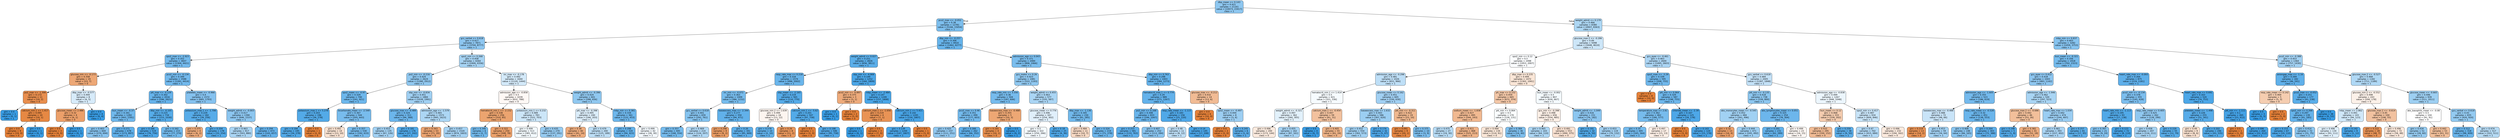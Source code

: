 digraph Tree {
node [shape=box, style="filled, rounded", color="black", fontname="helvetica"] ;
edge [fontname="helvetica"] ;
0 [label="dbp_mean <= 0.143\ngini = 0.421\nsamples = 21161\nvalue = [10073, 23417]\nclass = 1", fillcolor="#8ec7f0"] ;
1 [label="pco2_max <= -0.052\ngini = 0.38\nsamples = 12781\nvalue = [5166, 15054]\nclass = 1", fillcolor="#7dbfee"] ;
0 -> 1 [labeldistance=2.5, labelangle=45, headlabel="True"] ;
2 [label="gcs_verbal <= 0.618\ngini = 0.417\nsamples = 7871\nvalue = [3704, 8777]\nclass = 1", fillcolor="#8dc6f0"] ;
1 -> 2 ;
3 [label="spo2_max <= -2.923\ngini = 0.352\nsamples = 3607\nvalue = [1304, 4421]\nclass = 1", fillcolor="#73baed"] ;
2 -> 3 ;
4 [label="glucose_min <= -0.173\ngini = 0.358\nsamples = 19\nvalue = [23, 7]\nclass = 0", fillcolor="#eda775"] ;
3 -> 4 ;
5 [label="po2_max <= -1.306\ngini = 0.172\nsamples = 11\nvalue = [19, 2]\nclass = 0", fillcolor="#e88e4e"] ;
4 -> 5 ;
6 [label="gini = 0.0\nsamples = 1\nvalue = [0, 1]\nclass = 1", fillcolor="#399de5"] ;
5 -> 6 ;
7 [label="calcium_min.1 <= 1.417\ngini = 0.095\nsamples = 10\nvalue = [19, 1]\nclass = 0", fillcolor="#e68843"] ;
5 -> 7 ;
8 [label="gini = 0.0\nsamples = 9\nvalue = [19, 0]\nclass = 0", fillcolor="#e58139"] ;
7 -> 8 ;
9 [label="gini = 0.0\nsamples = 1\nvalue = [0, 1]\nclass = 1", fillcolor="#399de5"] ;
7 -> 9 ;
10 [label="dbp_max <= -0.577\ngini = 0.494\nsamples = 8\nvalue = [4, 5]\nclass = 1", fillcolor="#d7ebfa"] ;
4 -> 10 ;
11 [label="glucose_mean <= 2.486\ngini = 0.32\nsamples = 4\nvalue = [4, 1]\nclass = 0", fillcolor="#eca06a"] ;
10 -> 11 ;
12 [label="gini = 0.0\nsamples = 3\nvalue = [4, 0]\nclass = 0", fillcolor="#e58139"] ;
11 -> 12 ;
13 [label="gini = 0.0\nsamples = 1\nvalue = [0, 1]\nclass = 1", fillcolor="#399de5"] ;
11 -> 13 ;
14 [label="gini = 0.0\nsamples = 4\nvalue = [0, 4]\nclass = 1", fillcolor="#399de5"] ;
10 -> 14 ;
15 [label="pco2_min <= -0.134\ngini = 0.349\nsamples = 3588\nvalue = [1281, 4414]\nclass = 1", fillcolor="#72b9ed"] ;
3 -> 15 ;
16 [label="ptt_max <= -0.129\ngini = 0.302\nsamples = 2016\nvalue = [596, 2621]\nclass = 1", fillcolor="#66b3eb"] ;
15 -> 16 ;
17 [label="bun_mean <= -0.37\ngini = 0.341\nsamples = 1282\nvalue = [443, 1591]\nclass = 1", fillcolor="#70b8ec"] ;
16 -> 17 ;
18 [label="gini = 0.403\nsamples = 604\nvalue = [270, 694]\nclass = 1", fillcolor="#86c3ef"] ;
17 -> 18 ;
19 [label="gini = 0.271\nsamples = 678\nvalue = [173, 897]\nclass = 1", fillcolor="#5fb0ea"] ;
17 -> 19 ;
20 [label="dbp_min <= -0.105\ngini = 0.225\nsamples = 734\nvalue = [153, 1030]\nclass = 1", fillcolor="#56ace9"] ;
16 -> 20 ;
21 [label="gini = 0.166\nsamples = 519\nvalue = [76, 756]\nclass = 1", fillcolor="#4da7e8"] ;
20 -> 21 ;
22 [label="gini = 0.342\nsamples = 215\nvalue = [77, 274]\nclass = 1", fillcolor="#71b9ec"] ;
20 -> 22 ;
23 [label="platelets_mean <= -0.966\ngini = 0.4\nsamples = 1572\nvalue = [685, 1793]\nclass = 1", fillcolor="#85c2ef"] ;
15 -> 23 ;
24 [label="potassium_max.1 <= -1.706\ngini = 0.229\nsamples = 182\nvalue = [39, 256]\nclass = 1", fillcolor="#57ace9"] ;
23 -> 24 ;
25 [label="gini = 0.375\nsamples = 4\nvalue = [6, 2]\nclass = 0", fillcolor="#eeab7b"] ;
24 -> 25 ;
26 [label="gini = 0.204\nsamples = 178\nvalue = [33, 254]\nclass = 1", fillcolor="#53aae8"] ;
24 -> 26 ;
27 [label="weight_admit <= -0.003\ngini = 0.417\nsamples = 1390\nvalue = [646, 1537]\nclass = 1", fillcolor="#8cc6f0"] ;
23 -> 27 ;
28 [label="gini = 0.463\nsamples = 917\nvalue = [503, 880]\nclass = 1", fillcolor="#aad5f4"] ;
27 -> 28 ;
29 [label="gini = 0.294\nsamples = 473\nvalue = [143, 657]\nclass = 1", fillcolor="#64b2eb"] ;
27 -> 29 ;
30 [label="spo2_min <= 0.268\ngini = 0.458\nsamples = 4264\nvalue = [2400, 4356]\nclass = 1", fillcolor="#a6d3f3"] ;
2 -> 30 ;
31 [label="po2_min <= -0.216\ngini = 0.424\nsamples = 2624\nvalue = [1280, 2912]\nclass = 1", fillcolor="#90c8f0"] ;
30 -> 31 ;
32 [label="spo2_mean <= -0.97\ngini = 0.329\nsamples = 740\nvalue = [241, 921]\nclass = 1", fillcolor="#6db7ec"] ;
31 -> 32 ;
33 [label="potassium_max.1 <= 5.278\ngini = 0.203\nsamples = 196\nvalue = [36, 278]\nclass = 1", fillcolor="#53aae8"] ;
32 -> 33 ;
34 [label="gini = 0.194\nsamples = 195\nvalue = [34, 278]\nclass = 1", fillcolor="#51a9e8"] ;
33 -> 34 ;
35 [label="gini = 0.0\nsamples = 1\nvalue = [2, 0]\nclass = 0", fillcolor="#e58139"] ;
33 -> 35 ;
36 [label="bicarbonate_mean <= -2.549\ngini = 0.367\nsamples = 544\nvalue = [205, 643]\nclass = 1", fillcolor="#78bced"] ;
32 -> 36 ;
37 [label="gini = 0.491\nsamples = 14\nvalue = [13, 10]\nclass = 0", fillcolor="#f9e2d1"] ;
36 -> 37 ;
38 [label="gini = 0.357\nsamples = 530\nvalue = [192, 633]\nclass = 1", fillcolor="#75bbed"] ;
36 -> 38 ;
39 [label="sbp_min <= -0.834\ngini = 0.451\nsamples = 1884\nvalue = [1039, 1991]\nclass = 1", fillcolor="#a0d0f3"] ;
31 -> 39 ;
40 [label="glucose_max <= -0.489\ngini = 0.324\nsamples = 311\nvalue = [94, 368]\nclass = 1", fillcolor="#6cb6ec"] ;
39 -> 40 ;
41 [label="gini = 0.453\nsamples = 135\nvalue = [67, 126]\nclass = 1", fillcolor="#a2d1f3"] ;
40 -> 41 ;
42 [label="gini = 0.181\nsamples = 176\nvalue = [27, 242]\nclass = 1", fillcolor="#4fa8e8"] ;
40 -> 42 ;
43 [label="admission_age <= -1.579\ngini = 0.465\nsamples = 1573\nvalue = [945, 1623]\nclass = 1", fillcolor="#acd6f4"] ;
39 -> 43 ;
44 [label="gini = 0.343\nsamples = 53\nvalue = [71, 20]\nclass = 0", fillcolor="#eca471"] ;
43 -> 44 ;
45 [label="gini = 0.457\nsamples = 1520\nvalue = [874, 1603]\nclass = 1", fillcolor="#a5d2f3"] ;
43 -> 45 ;
46 [label="inr_max <= -0.178\ngini = 0.492\nsamples = 1640\nvalue = [1120, 1444]\nclass = 1", fillcolor="#d3e9f9"] ;
30 -> 46 ;
47 [label="admission_age <= -0.858\ngini = 0.5\nsamples = 1039\nvalue = [832, 788]\nclass = 0", fillcolor="#fef8f5"] ;
46 -> 47 ;
48 [label="hematocrit_min.1 <= -2.152\ngini = 0.338\nsamples = 256\nvalue = [310, 85]\nclass = 0", fillcolor="#eca46f"] ;
47 -> 48 ;
49 [label="gini = 0.346\nsamples = 6\nvalue = [2, 7]\nclass = 1", fillcolor="#72b9ec"] ;
48 -> 49 ;
50 [label="gini = 0.322\nsamples = 250\nvalue = [308, 78]\nclass = 0", fillcolor="#eca16b"] ;
48 -> 50 ;
51 [label="potassium_min.1 <= 0.232\ngini = 0.489\nsamples = 783\nvalue = [522, 703]\nclass = 1", fillcolor="#cce6f8"] ;
47 -> 51 ;
52 [label="gini = 0.499\nsamples = 513\nvalue = [385, 412]\nclass = 1", fillcolor="#f2f9fd"] ;
51 -> 52 ;
53 [label="gini = 0.435\nsamples = 270\nvalue = [137, 291]\nclass = 1", fillcolor="#96cbf1"] ;
51 -> 53 ;
54 [label="weight_admit <= -0.396\ngini = 0.424\nsamples = 601\nvalue = [288, 656]\nclass = 1", fillcolor="#90c8f0"] ;
46 -> 54 ;
55 [label="ptt_max <= -0.398\ngini = 0.495\nsamples = 240\nvalue = [166, 203]\nclass = 1", fillcolor="#dbedfa"] ;
54 -> 55 ;
56 [label="gini = 0.38\nsamples = 40\nvalue = [41, 14]\nclass = 0", fillcolor="#eeac7d"] ;
55 -> 56 ;
57 [label="gini = 0.479\nsamples = 200\nvalue = [125, 189]\nclass = 1", fillcolor="#bcdef6"] ;
55 -> 57 ;
58 [label="mbp_min <= 0.381\ngini = 0.334\nsamples = 361\nvalue = [122, 453]\nclass = 1", fillcolor="#6eb7ec"] ;
54 -> 58 ;
59 [label="gini = 0.298\nsamples = 319\nvalue = [94, 423]\nclass = 1", fillcolor="#65b3eb"] ;
58 -> 59 ;
60 [label="gini = 0.499\nsamples = 42\nvalue = [28, 30]\nclass = 1", fillcolor="#f2f8fd"] ;
58 -> 60 ;
61 [label="dbp_min <= -0.257\ngini = 0.306\nsamples = 4910\nvalue = [1462, 6277]\nclass = 1", fillcolor="#67b4eb"] ;
1 -> 61 ;
62 [label="weight_admit <= 0.027\ngini = 0.251\nsamples = 2826\nvalue = [656, 3811]\nclass = 1", fillcolor="#5baee9"] ;
61 -> 62 ;
63 [label="resp_rate_max <= 0.218\ngini = 0.318\nsamples = 1574\nvalue = [496, 2002]\nclass = 1", fillcolor="#6ab5eb"] ;
62 -> 63 ;
64 [label="inr_min <= -0.072\ngini = 0.363\nsamples = 1009\nvalue = [386, 1232]\nclass = 1", fillcolor="#77bced"] ;
63 -> 64 ;
65 [label="gcs_verbal <= 0.618\ngini = 0.401\nsamples = 659\nvalue = [292, 761]\nclass = 1", fillcolor="#85c3ef"] ;
64 -> 65 ;
66 [label="gini = 0.357\nsamples = 445\nvalue = [168, 554]\nclass = 1", fillcolor="#75bbed"] ;
65 -> 66 ;
67 [label="gini = 0.469\nsamples = 214\nvalue = [124, 207]\nclass = 1", fillcolor="#b0d8f5"] ;
65 -> 67 ;
68 [label="baseexcess_max <= -2.344\ngini = 0.277\nsamples = 350\nvalue = [94, 471]\nclass = 1", fillcolor="#61b1ea"] ;
64 -> 68 ;
69 [label="gini = 0.298\nsamples = 9\nvalue = [9, 2]\nclass = 0", fillcolor="#eb9d65"] ;
68 -> 69 ;
70 [label="gini = 0.26\nsamples = 341\nvalue = [85, 469]\nclass = 1", fillcolor="#5dafea"] ;
68 -> 70 ;
71 [label="sbp_mean <= -2.165\ngini = 0.219\nsamples = 565\nvalue = [110, 770]\nclass = 1", fillcolor="#55abe9"] ;
63 -> 71 ;
72 [label="glucose_min.2 <= 1.639\ngini = 0.499\nsamples = 18\nvalue = [13, 12]\nclass = 0", fillcolor="#fdf5f0"] ;
71 -> 72 ;
73 [label="gini = 0.278\nsamples = 10\nvalue = [2, 10]\nclass = 1", fillcolor="#61b1ea"] ;
72 -> 73 ;
74 [label="gini = 0.26\nsamples = 8\nvalue = [11, 2]\nclass = 0", fillcolor="#ea985d"] ;
72 -> 74 ;
75 [label="calcium_min.1 <= -5.62\ngini = 0.201\nsamples = 547\nvalue = [97, 758]\nclass = 1", fillcolor="#52aae8"] ;
71 -> 75 ;
76 [label="gini = 0.0\nsamples = 1\nvalue = [2, 0]\nclass = 0", fillcolor="#e58139"] ;
75 -> 76 ;
77 [label="gini = 0.198\nsamples = 546\nvalue = [95, 758]\nclass = 1", fillcolor="#52a9e8"] ;
75 -> 77 ;
78 [label="sbp_min <= -4.069\ngini = 0.149\nsamples = 1252\nvalue = [160, 1809]\nclass = 1", fillcolor="#4ba6e7"] ;
62 -> 78 ;
79 [label="pco2_min <= -0.897\ngini = 0.375\nsamples = 3\nvalue = [3, 1]\nclass = 0", fillcolor="#eeab7b"] ;
78 -> 79 ;
80 [label="gini = 0.0\nsamples = 1\nvalue = [0, 1]\nclass = 1", fillcolor="#399de5"] ;
79 -> 80 ;
81 [label="gini = 0.0\nsamples = 2\nvalue = [3, 0]\nclass = 0", fillcolor="#e58139"] ;
79 -> 81 ;
82 [label="mbp_mean <= -2.484\ngini = 0.147\nsamples = 1249\nvalue = [157, 1808]\nclass = 1", fillcolor="#4aa6e7"] ;
78 -> 82 ;
83 [label="calcium_max.1 <= -1.056\ngini = 0.219\nsamples = 4\nvalue = [7, 1]\nclass = 0", fillcolor="#e99355"] ;
82 -> 83 ;
84 [label="gini = 0.0\nsamples = 1\nvalue = [0, 1]\nclass = 1", fillcolor="#399de5"] ;
83 -> 84 ;
85 [label="gini = 0.0\nsamples = 3\nvalue = [7, 0]\nclass = 0", fillcolor="#e58139"] ;
83 -> 85 ;
86 [label="calcium_min.1 <= 5.421\ngini = 0.142\nsamples = 1245\nvalue = [150, 1807]\nclass = 1", fillcolor="#49a5e7"] ;
82 -> 86 ;
87 [label="gini = 0.139\nsamples = 1244\nvalue = [147, 1807]\nclass = 1", fillcolor="#49a5e7"] ;
86 -> 87 ;
88 [label="gini = 0.0\nsamples = 1\nvalue = [3, 0]\nclass = 0", fillcolor="#e58139"] ;
86 -> 88 ;
89 [label="admission_age <= 0.043\ngini = 0.371\nsamples = 2084\nvalue = [806, 2466]\nclass = 1", fillcolor="#7abded"] ;
61 -> 89 ;
90 [label="gcs_motor <= 0.26\ngini = 0.423\nsamples = 1081\nvalue = [522, 1193]\nclass = 1", fillcolor="#90c8f0"] ;
89 -> 90 ;
91 [label="resp_rate_min <= 3.356\ngini = 0.36\nsamples = 504\nvalue = [187, 606]\nclass = 1", fillcolor="#76bbed"] ;
90 -> 91 ;
92 [label="pco2_max <= 0.46\ngini = 0.351\nsamples = 499\nvalue = [177, 603]\nclass = 1", fillcolor="#73baed"] ;
91 -> 92 ;
93 [label="gini = 0.425\nsamples = 237\nvalue = [111, 251]\nclass = 1", fillcolor="#91c8f0"] ;
92 -> 93 ;
94 [label="gini = 0.266\nsamples = 262\nvalue = [66, 352]\nclass = 1", fillcolor="#5eafea"] ;
92 -> 94 ;
95 [label="baseexcess_max <= -0.488\ngini = 0.355\nsamples = 5\nvalue = [10, 3]\nclass = 0", fillcolor="#eda774"] ;
91 -> 95 ;
96 [label="gini = 0.165\nsamples = 4\nvalue = [10, 1]\nclass = 0", fillcolor="#e88e4d"] ;
95 -> 96 ;
97 [label="gini = 0.0\nsamples = 1\nvalue = [0, 2]\nclass = 1", fillcolor="#399de5"] ;
95 -> 97 ;
98 [label="weight_admit <= 0.455\ngini = 0.463\nsamples = 577\nvalue = [335, 587]\nclass = 1", fillcolor="#aad5f4"] ;
90 -> 98 ;
99 [label="glucose_mean <= 0.776\ngini = 0.496\nsamples = 347\nvalue = [254, 302]\nclass = 1", fillcolor="#e0effb"] ;
98 -> 99 ;
100 [label="gini = 0.5\nsamples = 322\nvalue = [250, 266]\nclass = 1", fillcolor="#f3f9fd"] ;
99 -> 100 ;
101 [label="gini = 0.18\nsamples = 25\nvalue = [4, 36]\nclass = 1", fillcolor="#4fa8e8"] ;
99 -> 101 ;
102 [label="dbp_max <= -1.136\ngini = 0.345\nsamples = 230\nvalue = [81, 285]\nclass = 1", fillcolor="#71b9ec"] ;
98 -> 102 ;
103 [label="gini = 0.484\nsamples = 11\nvalue = [10, 7]\nclass = 0", fillcolor="#f7d9c4"] ;
102 -> 103 ;
104 [label="gini = 0.324\nsamples = 219\nvalue = [71, 278]\nclass = 1", fillcolor="#6cb6ec"] ;
102 -> 104 ;
105 [label="dbp_min <= 0.763\ngini = 0.298\nsamples = 1003\nvalue = [284, 1273]\nclass = 1", fillcolor="#65b3eb"] ;
89 -> 105 ;
106 [label="hematocrit_max.1 <= 0.774\ngini = 0.29\nsamples = 989\nvalue = [271, 1267]\nclass = 1", fillcolor="#63b2eb"] ;
105 -> 106 ;
107 [label="po2_min <= 0.168\ngini = 0.308\nsamples = 833\nvalue = [246, 1047]\nclass = 1", fillcolor="#68b4eb"] ;
106 -> 107 ;
108 [label="gini = 0.253\nsamples = 581\nvalue = [133, 763]\nclass = 1", fillcolor="#5caeea"] ;
107 -> 108 ;
109 [label="gini = 0.407\nsamples = 252\nvalue = [113, 284]\nclass = 1", fillcolor="#88c4ef"] ;
107 -> 109 ;
110 [label="resp_rate_mean <= -1.115\ngini = 0.183\nsamples = 156\nvalue = [25, 220]\nclass = 1", fillcolor="#50a8e8"] ;
106 -> 110 ;
111 [label="gini = 0.48\nsamples = 11\nvalue = [8, 12]\nclass = 1", fillcolor="#bddef6"] ;
110 -> 111 ;
112 [label="gini = 0.14\nsamples = 145\nvalue = [17, 208]\nclass = 1", fillcolor="#49a5e7"] ;
110 -> 112 ;
113 [label="glucose_max <= -0.212\ngini = 0.432\nsamples = 14\nvalue = [13, 6]\nclass = 0", fillcolor="#f1bb94"] ;
105 -> 113 ;
114 [label="gini = 0.0\nsamples = 6\nvalue = [10, 0]\nclass = 0", fillcolor="#e58139"] ;
113 -> 114 ;
115 [label="spo2_mean <= -0.497\ngini = 0.444\nsamples = 8\nvalue = [3, 6]\nclass = 1", fillcolor="#9ccef2"] ;
113 -> 115 ;
116 [label="gini = 0.0\nsamples = 2\nvalue = [2, 0]\nclass = 0", fillcolor="#e58139"] ;
115 -> 116 ;
117 [label="gini = 0.245\nsamples = 6\nvalue = [1, 6]\nclass = 1", fillcolor="#5aade9"] ;
115 -> 117 ;
118 [label="weight_admit <= 0.179\ngini = 0.466\nsamples = 8380\nvalue = [4907, 8363]\nclass = 1", fillcolor="#add7f4"] ;
0 -> 118 [labeldistance=2.5, labelangle=-45, headlabel="False"] ;
119 [label="glucose_max.2 <= -0.286\ngini = 0.49\nsamples = 5098\nvalue = [3448, 4610]\nclass = 1", fillcolor="#cde6f8"] ;
118 -> 119 ;
120 [label="spo2_min <= 0.12\ngini = 0.5\nsamples = 2498\nvalue = [1953, 2007]\nclass = 1", fillcolor="#fafcfe"] ;
119 -> 120 ;
121 [label="admission_age <= -0.298\ngini = 0.481\nsamples = 1026\nvalue = [651, 966]\nclass = 1", fillcolor="#bedff7"] ;
120 -> 121 ;
122 [label="hematocrit_min.1 <= 1.414\ngini = 0.5\nsamples = 421\nvalue = [321, 336]\nclass = 1", fillcolor="#f6fbfe"] ;
121 -> 122 ;
123 [label="weight_admit <= -0.321\ngini = 0.497\nsamples = 362\nvalue = [260, 305]\nclass = 1", fillcolor="#e2f1fb"] ;
122 -> 123 ;
124 [label="gini = 0.496\nsamples = 200\nvalue = [173, 144]\nclass = 0", fillcolor="#fbeade"] ;
123 -> 124 ;
125 [label="gini = 0.455\nsamples = 162\nvalue = [87, 161]\nclass = 1", fillcolor="#a4d2f3"] ;
123 -> 125 ;
126 [label="calcium_max.1 <= -0.454\ngini = 0.447\nsamples = 59\nvalue = [61, 31]\nclass = 0", fillcolor="#f2c19e"] ;
122 -> 126 ;
127 [label="gini = 0.0\nsamples = 4\nvalue = [0, 7]\nclass = 1", fillcolor="#399de5"] ;
126 -> 127 ;
128 [label="gini = 0.405\nsamples = 55\nvalue = [61, 24]\nclass = 0", fillcolor="#efb387"] ;
126 -> 128 ;
129 [label="glucose_mean <= 0.162\ngini = 0.451\nsamples = 605\nvalue = [330, 630]\nclass = 1", fillcolor="#a1d0f3"] ;
121 -> 129 ;
130 [label="baseexcess_max <= 1.632\ngini = 0.443\nsamples = 586\nvalue = [307, 620]\nclass = 1", fillcolor="#9bcef2"] ;
129 -> 130 ;
131 [label="gini = 0.452\nsamples = 554\nvalue = [302, 573]\nclass = 1", fillcolor="#a1d1f3"] ;
130 -> 131 ;
132 [label="gini = 0.174\nsamples = 32\nvalue = [5, 47]\nclass = 1", fillcolor="#4ea7e8"] ;
130 -> 132 ;
133 [label="ptt_min <= -0.311\ngini = 0.422\nsamples = 19\nvalue = [23, 10]\nclass = 0", fillcolor="#f0b88f"] ;
129 -> 133 ;
134 [label="gini = 0.091\nsamples = 9\nvalue = [20, 1]\nclass = 0", fillcolor="#e68743"] ;
133 -> 134 ;
135 [label="gini = 0.375\nsamples = 10\nvalue = [3, 9]\nclass = 1", fillcolor="#7bbeee"] ;
133 -> 135 ;
136 [label="dbp_max <= 0.235\ngini = 0.494\nsamples = 1472\nvalue = [1302, 1041]\nclass = 0", fillcolor="#fae6d7"] ;
120 -> 136 ;
137 [label="ph_max <= 0.152\ngini = 0.459\nsamples = 665\nvalue = [672, 374]\nclass = 0", fillcolor="#f3c7a7"] ;
136 -> 137 ;
138 [label="sodium_mean <= -1.838\ngini = 0.427\nsamples = 495\nvalue = [544, 243]\nclass = 0", fillcolor="#f1b991"] ;
137 -> 138 ;
139 [label="gini = 0.475\nsamples = 27\nvalue = [19, 30]\nclass = 1", fillcolor="#b6dbf5"] ;
138 -> 139 ;
140 [label="gini = 0.411\nsamples = 468\nvalue = [525, 213]\nclass = 0", fillcolor="#f0b489"] ;
138 -> 140 ;
141 [label="ptt_min <= 0.064\ngini = 0.5\nsamples = 170\nvalue = [128, 131]\nclass = 1", fillcolor="#fafdfe"] ;
137 -> 141 ;
142 [label="gini = 0.494\nsamples = 134\nvalue = [114, 91]\nclass = 0", fillcolor="#fae6d7"] ;
141 -> 142 ;
143 [label="gini = 0.384\nsamples = 36\nvalue = [14, 40]\nclass = 1", fillcolor="#7ebfee"] ;
141 -> 143 ;
144 [label="bun_mean <= -0.002\ngini = 0.5\nsamples = 807\nvalue = [630, 667]\nclass = 1", fillcolor="#f4fafe"] ;
136 -> 144 ;
145 [label="gcs_min <= -0.398\ngini = 0.498\nsamples = 656\nvalue = [554, 485]\nclass = 0", fillcolor="#fcefe6"] ;
144 -> 145 ;
146 [label="gini = 0.465\nsamples = 103\nvalue = [64, 110]\nclass = 1", fillcolor="#acd6f4"] ;
145 -> 146 ;
147 [label="gini = 0.491\nsamples = 553\nvalue = [490, 375]\nclass = 0", fillcolor="#f9e1d1"] ;
145 -> 147 ;
148 [label="weight_admit <= -1.049\ngini = 0.416\nsamples = 151\nvalue = [76, 182]\nclass = 1", fillcolor="#8cc6f0"] ;
144 -> 148 ;
149 [label="gini = 0.191\nsamples = 32\nvalue = [6, 50]\nclass = 1", fillcolor="#51a9e8"] ;
148 -> 149 ;
150 [label="gini = 0.453\nsamples = 119\nvalue = [70, 132]\nclass = 1", fillcolor="#a2d1f3"] ;
148 -> 150 ;
151 [label="gcs_eyes <= -0.461\ngini = 0.463\nsamples = 2600\nvalue = [1495, 2603]\nclass = 1", fillcolor="#abd5f4"] ;
119 -> 151 ;
152 [label="spo2_max <= -3.29\ngini = 0.339\nsamples = 595\nvalue = [208, 755]\nclass = 1", fillcolor="#70b8ec"] ;
151 -> 152 ;
153 [label="gini = 0.0\nsamples = 8\nvalue = [10, 0]\nclass = 0", fillcolor="#e58139"] ;
152 -> 153 ;
154 [label="ptt_min <= 0.064\ngini = 0.329\nsamples = 587\nvalue = [198, 755]\nclass = 1", fillcolor="#6db7ec"] ;
152 -> 154 ;
155 [label="temperature_max <= 2.81\ngini = 0.362\nsamples = 462\nvalue = [180, 577]\nclass = 1", fillcolor="#77bced"] ;
154 -> 155 ;
156 [label="gini = 0.35\nsamples = 445\nvalue = [165, 564]\nclass = 1", fillcolor="#73baed"] ;
155 -> 156 ;
157 [label="gini = 0.497\nsamples = 17\nvalue = [15, 13]\nclass = 0", fillcolor="#fceee5"] ;
155 -> 157 ;
158 [label="chloride_mean <= -2.39\ngini = 0.167\nsamples = 125\nvalue = [18, 178]\nclass = 1", fillcolor="#4da7e8"] ;
154 -> 158 ;
159 [label="gini = 0.0\nsamples = 1\nvalue = [3, 0]\nclass = 0", fillcolor="#e58139"] ;
158 -> 159 ;
160 [label="gini = 0.143\nsamples = 124\nvalue = [15, 178]\nclass = 1", fillcolor="#4aa5e7"] ;
158 -> 160 ;
161 [label="gcs_verbal <= 0.618\ngini = 0.484\nsamples = 2005\nvalue = [1287, 1848]\nclass = 1", fillcolor="#c3e1f7"] ;
151 -> 161 ;
162 [label="ptt_min <= -0.135\ngini = 0.418\nsamples = 738\nvalue = [339, 800]\nclass = 1", fillcolor="#8dc7f0"] ;
161 -> 162 ;
163 [label="abs_monocytes_mean <= -0.545\ngini = 0.452\nsamples = 484\nvalue = [261, 496]\nclass = 1", fillcolor="#a1d1f3"] ;
162 -> 163 ;
164 [label="gini = 0.32\nsamples = 13\nvalue = [16, 4]\nclass = 0", fillcolor="#eca06a"] ;
163 -> 164 ;
165 [label="gini = 0.444\nsamples = 471\nvalue = [245, 492]\nclass = 1", fillcolor="#9ccef2"] ;
163 -> 165 ;
166 [label="abs_lymphocytes_mean <= 0.051\ngini = 0.325\nsamples = 254\nvalue = [78, 304]\nclass = 1", fillcolor="#6cb6ec"] ;
162 -> 166 ;
167 [label="gini = 0.291\nsamples = 231\nvalue = [62, 289]\nclass = 1", fillcolor="#63b2eb"] ;
166 -> 167 ;
168 [label="gini = 0.499\nsamples = 23\nvalue = [16, 15]\nclass = 0", fillcolor="#fdf7f3"] ;
166 -> 168 ;
169 [label="admission_age <= -0.838\ngini = 0.499\nsamples = 1267\nvalue = [948, 1048]\nclass = 1", fillcolor="#ecf6fd"] ;
161 -> 169 ;
170 [label="bun_mean <= 0.12\ngini = 0.468\nsamples = 333\nvalue = [339, 202]\nclass = 0", fillcolor="#f4ccaf"] ;
169 -> 170 ;
171 [label="gini = 0.432\nsamples = 295\nvalue = [330, 152]\nclass = 0", fillcolor="#f1bb94"] ;
170 -> 171 ;
172 [label="gini = 0.259\nsamples = 38\nvalue = [9, 50]\nclass = 1", fillcolor="#5dafea"] ;
170 -> 172 ;
173 [label="spo2_min <= 0.417\ngini = 0.487\nsamples = 934\nvalue = [609, 846]\nclass = 1", fillcolor="#c8e4f8"] ;
169 -> 173 ;
174 [label="gini = 0.47\nsamples = 702\nvalue = [415, 684]\nclass = 1", fillcolor="#b1d8f5"] ;
173 -> 174 ;
175 [label="gini = 0.496\nsamples = 232\nvalue = [194, 162]\nclass = 0", fillcolor="#fbeade"] ;
173 -> 175 ;
176 [label="mbp_min <= 0.837\ngini = 0.403\nsamples = 3282\nvalue = [1459, 3753]\nclass = 1", fillcolor="#86c3ef"] ;
118 -> 176 ;
177 [label="bun_mean <= -0.321\ngini = 0.356\nsamples = 1918\nvalue = [702, 2323]\nclass = 1", fillcolor="#75bbed"] ;
176 -> 177 ;
178 [label="gcs_eyes <= 0.412\ngini = 0.418\nsamples = 1043\nvalue = [483, 1142]\nclass = 1", fillcolor="#8dc6f0"] ;
177 -> 178 ;
179 [label="admission_age <= -1.605\ngini = 0.355\nsamples = 523\nvalue = [186, 619]\nclass = 1", fillcolor="#74baed"] ;
178 -> 179 ;
180 [label="baseexcess_max <= -0.488\ngini = 0.488\nsamples = 72\nvalue = [48, 66]\nclass = 1", fillcolor="#c9e4f8"] ;
179 -> 180 ;
181 [label="gini = 0.219\nsamples = 13\nvalue = [14, 2]\nclass = 0", fillcolor="#e99355"] ;
180 -> 181 ;
182 [label="gini = 0.453\nsamples = 59\nvalue = [34, 64]\nclass = 1", fillcolor="#a2d1f3"] ;
180 -> 182 ;
183 [label="resp_rate_mean <= -0.528\ngini = 0.32\nsamples = 451\nvalue = [138, 553]\nclass = 1", fillcolor="#6ab5eb"] ;
179 -> 183 ;
184 [label="gini = 0.408\nsamples = 148\nvalue = [66, 165]\nclass = 1", fillcolor="#88c4ef"] ;
183 -> 184 ;
185 [label="gini = 0.264\nsamples = 303\nvalue = [72, 388]\nclass = 1", fillcolor="#5eafea"] ;
183 -> 185 ;
186 [label="admission_age <= -1.946\ngini = 0.462\nsamples = 520\nvalue = [297, 523]\nclass = 1", fillcolor="#a9d5f4"] ;
178 -> 186 ;
187 [label="glucose_max.2 <= -0.686\ngini = 0.442\nsamples = 46\nvalue = [53, 26]\nclass = 0", fillcolor="#f2bf9a"] ;
186 -> 187 ;
188 [label="gini = 0.198\nsamples = 5\nvalue = [1, 8]\nclass = 1", fillcolor="#52a9e8"] ;
187 -> 188 ;
189 [label="gini = 0.382\nsamples = 41\nvalue = [52, 18]\nclass = 0", fillcolor="#eead7e"] ;
187 -> 189 ;
190 [label="heart_rate_max <= 1.034\ngini = 0.442\nsamples = 474\nvalue = [244, 497]\nclass = 1", fillcolor="#9acdf2"] ;
186 -> 190 ;
191 [label="gini = 0.461\nsamples = 393\nvalue = [227, 402]\nclass = 1", fillcolor="#a9d4f4"] ;
190 -> 191 ;
192 [label="gini = 0.257\nsamples = 81\nvalue = [17, 95]\nclass = 1", fillcolor="#5cafea"] ;
190 -> 192 ;
193 [label="heart_rate_max <= -0.093\ngini = 0.264\nsamples = 875\nvalue = [219, 1181]\nclass = 1", fillcolor="#5eafea"] ;
177 -> 193 ;
194 [label="pco2_min <= -0.134\ngini = 0.378\nsamples = 355\nvalue = [145, 428]\nclass = 1", fillcolor="#7cbeee"] ;
193 -> 194 ;
195 [label="heart_rate_min <= -1.113\ngini = 0.195\nsamples = 93\nvalue = [17, 138]\nclass = 1", fillcolor="#51a9e8"] ;
194 -> 195 ;
196 [label="gini = 0.397\nsamples = 21\nvalue = [9, 24]\nclass = 1", fillcolor="#83c2ef"] ;
195 -> 196 ;
197 [label="gini = 0.123\nsamples = 72\nvalue = [8, 114]\nclass = 1", fillcolor="#47a4e7"] ;
195 -> 197 ;
198 [label="resp_rate_mean <= 0.405\ngini = 0.425\nsamples = 262\nvalue = [128, 290]\nclass = 1", fillcolor="#90c8f0"] ;
194 -> 198 ;
199 [label="gini = 0.458\nsamples = 207\nvalue = [116, 211]\nclass = 1", fillcolor="#a6d3f3"] ;
198 -> 199 ;
200 [label="gini = 0.229\nsamples = 55\nvalue = [12, 79]\nclass = 1", fillcolor="#57ace9"] ;
198 -> 200 ;
201 [label="heart_rate_max <= 0.691\ngini = 0.163\nsamples = 520\nvalue = [74, 753]\nclass = 1", fillcolor="#4ca7e8"] ;
193 -> 201 ;
202 [label="platelets_mean <= -1.498\ngini = 0.226\nsamples = 255\nvalue = [51, 341]\nclass = 1", fillcolor="#57ace9"] ;
201 -> 202 ;
203 [label="gini = 0.49\nsamples = 9\nvalue = [8, 6]\nclass = 0", fillcolor="#f8e0ce"] ;
202 -> 203 ;
204 [label="gini = 0.202\nsamples = 246\nvalue = [43, 335]\nclass = 1", fillcolor="#52aae8"] ;
202 -> 204 ;
205 [label="ptt_min <= -1.111\ngini = 0.1\nsamples = 265\nvalue = [23, 412]\nclass = 1", fillcolor="#44a2e6"] ;
201 -> 205 ;
206 [label="gini = 0.0\nsamples = 1\nvalue = [1, 0]\nclass = 0", fillcolor="#e58139"] ;
205 -> 206 ;
207 [label="gini = 0.096\nsamples = 264\nvalue = [22, 412]\nclass = 1", fillcolor="#44a2e6"] ;
205 -> 207 ;
208 [label="pco2_min <= -0.388\ngini = 0.453\nsamples = 1364\nvalue = [757, 1430]\nclass = 1", fillcolor="#a2d1f3"] ;
176 -> 208 ;
209 [label="aniongap_max <= -1.16\ngini = 0.269\nsamples = 182\nvalue = [46, 241]\nclass = 1", fillcolor="#5fb0ea"] ;
208 -> 209 ;
210 [label="resp_rate_mean <= 0.142\ngini = 0.469\nsamples = 5\nvalue = [5, 3]\nclass = 0", fillcolor="#f5cdb0"] ;
209 -> 210 ;
211 [label="gini = 0.0\nsamples = 3\nvalue = [0, 3]\nclass = 1", fillcolor="#399de5"] ;
210 -> 211 ;
212 [label="gini = 0.0\nsamples = 2\nvalue = [5, 0]\nclass = 0", fillcolor="#e58139"] ;
210 -> 212 ;
213 [label="pco2_max <= -0.052\ngini = 0.251\nsamples = 177\nvalue = [41, 238]\nclass = 1", fillcolor="#5baee9"] ;
209 -> 213 ;
214 [label="spo2_min <= 0.268\ngini = 0.297\nsamples = 139\nvalue = [41, 185]\nclass = 1", fillcolor="#65b3eb"] ;
213 -> 214 ;
215 [label="gini = 0.153\nsamples = 67\nvalue = [10, 110]\nclass = 1", fillcolor="#4ba6e7"] ;
214 -> 215 ;
216 [label="gini = 0.414\nsamples = 72\nvalue = [31, 75]\nclass = 1", fillcolor="#8bc6f0"] ;
214 -> 216 ;
217 [label="gini = 0.0\nsamples = 38\nvalue = [0, 53]\nclass = 1", fillcolor="#399de5"] ;
213 -> 217 ;
218 [label="glucose_max.2 <= -0.527\ngini = 0.468\nsamples = 1182\nvalue = [711, 1189]\nclass = 1", fillcolor="#afd8f5"] ;
208 -> 218 ;
219 [label="glucose_min.2 <= -0.552\ngini = 0.498\nsamples = 243\nvalue = [200, 178]\nclass = 0", fillcolor="#fcf1e9"] ;
218 -> 219 ;
220 [label="mbp_mean <= 2.862\ngini = 0.491\nsamples = 143\nvalue = [94, 123]\nclass = 1", fillcolor="#d0e8f9"] ;
219 -> 220 ;
221 [label="gini = 0.496\nsamples = 134\nvalue = [93, 111]\nclass = 1", fillcolor="#dfeffb"] ;
220 -> 221 ;
222 [label="gini = 0.142\nsamples = 9\nvalue = [1, 12]\nclass = 1", fillcolor="#49a5e7"] ;
220 -> 222 ;
223 [label="glucose_max.2 <= -0.614\ngini = 0.45\nsamples = 100\nvalue = [106, 55]\nclass = 0", fillcolor="#f2c2a0"] ;
219 -> 223 ;
224 [label="gini = 0.222\nsamples = 28\nvalue = [48, 7]\nclass = 0", fillcolor="#e99356"] ;
223 -> 224 ;
225 [label="gini = 0.496\nsamples = 72\nvalue = [58, 48]\nclass = 0", fillcolor="#fbe9dd"] ;
223 -> 225 ;
226 [label="glucose_mean <= -0.665\ngini = 0.446\nsamples = 939\nvalue = [511, 1011]\nclass = 1", fillcolor="#9dcff2"] ;
218 -> 226 ;
227 [label="abs_basophils_mean <= -0.08\ngini = 0.5\nsamples = 104\nvalue = [91, 91]\nclass = 0", fillcolor="#ffffff"] ;
226 -> 227 ;
228 [label="gini = 0.434\nsamples = 51\nvalue = [28, 60]\nclass = 1", fillcolor="#95cbf1"] ;
227 -> 228 ;
229 [label="gini = 0.442\nsamples = 53\nvalue = [63, 31]\nclass = 0", fillcolor="#f2bf9a"] ;
227 -> 229 ;
230 [label="gcs_verbal <= 0.618\ngini = 0.43\nsamples = 835\nvalue = [420, 920]\nclass = 1", fillcolor="#93caf1"] ;
226 -> 230 ;
231 [label="gini = 0.312\nsamples = 318\nvalue = [98, 409]\nclass = 1", fillcolor="#68b4eb"] ;
230 -> 231 ;
232 [label="gini = 0.474\nsamples = 517\nvalue = [322, 511]\nclass = 1", fillcolor="#b6dbf5"] ;
230 -> 232 ;
}